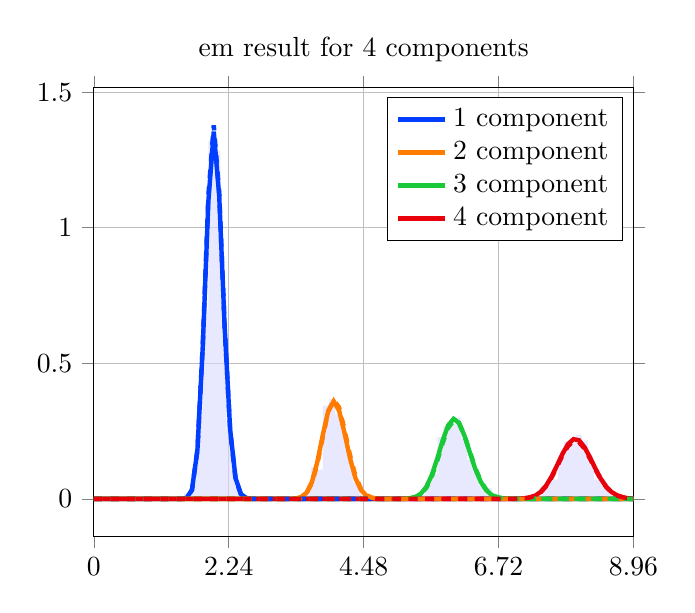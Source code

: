 \begin{tikzpicture}
\begin{axis}[title={em result for 4 components}, yticklabel style={/pgf/number format/fixed,
            /pgf/number format/precision=3}, grid={major}, yminorgrids={true}, tick align={outside}, xtick={0.0,2.239,4.478,6.717,8.956}, xmin={0.0}, xmax={8.956}, scaled y ticks={false}]
    \addplot[ybar interval, fill={blue!15}, forget plot, opacity={0.6}, draw={none}, bar width={5.0e-6}]
        table[row sep={\\}]
        {
            \\
            1.5  0.02  \\
            1.6  0.068  \\
            1.7  0.32  \\
            1.8  0.692  \\
            1.9  1.32  \\
            2.0  1.284  \\
            2.1  0.756  \\
            2.2  0.256  \\
            2.3  0.092  \\
            2.4  0.02  \\
            2.5  0.004  \\
            2.6  0.0  \\
            2.7  0.0  \\
            2.8  0.0  \\
            2.9  0.0  \\
            3.0  0.0  \\
            3.1  0.0  \\
            3.2  0.0  \\
            3.3  0.0  \\
            3.4  0.004  \\
            3.5  0.028  \\
            3.6  0.116  \\
            3.7  0.108  \\
            3.8  0.344  \\
            3.9  0.368  \\
            4.0  0.312  \\
            4.1  0.252  \\
            4.2  0.164  \\
            4.3  0.06  \\
            4.4  0.032  \\
            4.5  0.008  \\
            4.6  0.0  \\
            4.7  0.0  \\
            4.8  0.0  \\
            4.9  0.0  \\
            5.0  0.0  \\
            5.1  0.0  \\
            5.2  0.004  \\
            5.3  0.004  \\
            5.4  0.016  \\
            5.5  0.06  \\
            5.6  0.092  \\
            5.7  0.228  \\
            5.8  0.268  \\
            5.9  0.276  \\
            6.0  0.3  \\
            6.1  0.22  \\
            6.2  0.144  \\
            6.3  0.096  \\
            6.4  0.048  \\
            6.5  0.04  \\
            6.6  0.012  \\
            6.7  0.0  \\
            6.8  0.0  \\
            6.9  0.0  \\
            7.0  0.0  \\
            7.1  0.0  \\
            7.2  0.004  \\
            7.3  0.012  \\
            7.4  0.044  \\
            7.5  0.072  \\
            7.6  0.072  \\
            7.7  0.156  \\
            7.8  0.212  \\
            7.9  0.208  \\
            8.0  0.236  \\
            8.1  0.216  \\
            8.2  0.132  \\
            8.3  0.072  \\
            8.4  0.072  \\
            8.5  0.028  \\
            8.6  0.02  \\
            8.7  0.004  \\
            8.8  0.0  \\
            8.9  0.004  \\
            9.0  0.0  \\
        }
        ;
    \addplot[style={{ultra thick}}, color={rgb,1:red,0.008;green,0.243;blue,1.0}]
        table[row sep={\\}]
        {
            \\
            0.0  0.0  \\
            0.09  7.571e-183  \\
            0.181  1.328e-127  \\
            0.271  6.765e-97  \\
            0.362  3.101e-76  \\
            0.452  4.448e-61  \\
            0.543  2.104e-49  \\
            0.633  3.938e-40  \\
            0.724  1.285e-32  \\
            0.814  1.902e-26  \\
            0.905  2.454e-21  \\
            0.995  4.401e-17  \\
            1.086  1.546e-13  \\
            1.176  1.383e-10  \\
            1.266  3.854e-8  \\
            1.357  3.935e-6  \\
            1.447  0.0  \\
            1.538  0.003  \\
            1.628  0.033  \\
            1.719  0.18  \\
            1.809  0.568  \\
            1.9  1.096  \\
            1.99  1.355  \\
            2.081  1.116  \\
            2.171  0.634  \\
            2.262  0.256  \\
            2.352  0.076  \\
            2.442  0.017  \\
            2.533  0.003  \\
            2.623  0.0  \\
            2.714  3.813e-5  \\
            2.804  3.18e-6  \\
            2.895  2.161e-7  \\
            2.985  1.213e-8  \\
            3.076  5.68e-10  \\
            3.166  2.245e-11  \\
            3.257  7.558e-13  \\
            3.347  2.187e-14  \\
            3.438  5.48e-16  \\
            3.528  1.199e-17  \\
            3.619  2.305e-19  \\
            3.709  3.918e-21  \\
            3.799  5.928e-23  \\
            3.89  8.022e-25  \\
            3.98  9.762e-27  \\
            4.071  1.073e-28  \\
            4.161  1.071e-30  \\
            4.252  9.74e-33  \\
            4.342  8.104e-35  \\
            4.433  6.191e-37  \\
            4.523  4.359e-39  \\
            4.614  2.837e-41  \\
            4.704  1.712e-43  \\
            4.795  9.607e-46  \\
            4.885  5.027e-48  \\
            4.975  2.459e-50  \\
            5.066  1.127e-52  \\
            5.156  4.854e-55  \\
            5.247  1.968e-57  \\
            5.337  7.524e-60  \\
            5.428  2.719e-62  \\
            5.518  9.304e-65  \\
            5.609  3.02e-67  \\
            5.699  9.314e-70  \\
            5.79  2.734e-72  \\
            5.88  7.649e-75  \\
            5.971  2.043e-77  \\
            6.061  5.216e-80  \\
            6.151  1.275e-82  \\
            6.242  2.985e-85  \\
            6.332  6.709e-88  \\
            6.423  1.449e-90  \\
            6.513  3.008e-93  \\
            6.604  6.015e-96  \\
            6.694  1.159e-98  \\
            6.785  2.155e-101  \\
            6.875  3.869e-104  \\
            6.966  6.714e-107  \\
            7.056  1.127e-109  \\
            7.147  1.832e-112  \\
            7.237  2.886e-115  \\
            7.327  4.409e-118  \\
            7.418  6.536e-121  \\
            7.508  9.41e-124  \\
            7.599  1.317e-126  \\
            7.689  1.792e-129  \\
            7.78  2.373e-132  \\
            7.87  3.061e-135  \\
            7.961  3.847e-138  \\
            8.051  4.713e-141  \\
            8.142  5.633e-144  \\
            8.232  6.571e-147  \\
            8.323  7.486e-150  \\
            8.413  8.333e-153  \\
            8.503  9.067e-156  \\
            8.594  9.649e-159  \\
            8.684  1.005e-161  \\
            8.775  1.024e-164  \\
            8.865  1.022e-167  \\
            8.956  10.0e-171  \\
        }
        ;
    \addlegendentry {1 component}
    \addplot[style={{ultra thick}}, color={rgb,1:red,1.0;green,0.486;blue,0.0}]
        table[row sep={\\}]
        {
            \\
            0.0  0.0  \\
            0.09  0.0  \\
            0.181  0.0  \\
            0.271  3.916e-305  \\
            0.362  3.257e-259  \\
            0.452  1.768e-224  \\
            0.543  8.077e-197  \\
            0.633  4.839e-174  \\
            0.724  7.739e-155  \\
            0.814  2.308e-138  \\
            0.905  4.841e-124  \\
            0.995  1.84e-111  \\
            1.086  2.549e-100  \\
            1.176  2.188e-90  \\
            1.266  1.759e-81  \\
            1.357  1.837e-73  \\
            1.447  3.243e-66  \\
            1.538  1.2e-59  \\
            1.628  1.114e-53  \\
            1.719  3.013e-48  \\
            1.809  2.693e-43  \\
            1.9  8.866e-39  \\
            1.99  1.179e-34  \\
            2.081  6.874e-31  \\
            2.171  1.883e-27  \\
            2.262  2.578e-24  \\
            2.352  1.863e-21  \\
            2.442  7.457e-19  \\
            2.533  1.726e-16  \\
            2.623  2.4e-14  \\
            2.714  2.077e-12  \\
            2.804  1.153e-10  \\
            2.895  4.224e-9  \\
            2.985  1.048e-7  \\
            3.076  1.802e-6  \\
            3.166  2.194e-5  \\
            3.257  0.0  \\
            3.347  0.001  \\
            3.438  0.006  \\
            3.528  0.022  \\
            3.619  0.062  \\
            3.709  0.136  \\
            3.799  0.235  \\
            3.89  0.324  \\
            3.98  0.36  \\
            4.071  0.325  \\
            4.161  0.242  \\
            4.252  0.149  \\
            4.342  0.076  \\
            4.433  0.033  \\
            4.523  0.012  \\
            4.614  0.004  \\
            4.704  0.001  \\
            4.795  0.0  \\
            4.885  4.621e-5  \\
            4.975  8.061e-6  \\
            5.066  1.232e-6  \\
            5.156  1.659e-7  \\
            5.247  1.975e-8  \\
            5.337  2.088e-9  \\
            5.428  1.969e-10  \\
            5.518  1.661e-11  \\
            5.609  1.259e-12  \\
            5.699  8.606e-14  \\
            5.79  5.318e-15  \\
            5.88  2.981e-16  \\
            5.971  1.52e-17  \\
            6.061  7.075e-19  \\
            6.151  3.012e-20  \\
            6.242  1.176e-21  \\
            6.332  4.225e-23  \\
            6.423  1.399e-24  \\
            6.513  4.279e-26  \\
            6.604  1.212e-27  \\
            6.694  3.184e-29  \\
            6.785  7.779e-31  \\
            6.875  1.77e-32  \\
            6.966  3.76e-34  \\
            7.056  7.465e-36  \\
            7.147  1.388e-37  \\
            7.237  2.421e-39  \\
            7.327  3.968e-41  \\
            7.418  6.118e-43  \\
            7.508  8.891e-45  \\
            7.599  1.219e-46  \\
            7.689  1.58e-48  \\
            7.78  1.938e-50  \\
            7.87  2.252e-52  \\
            7.961  2.482e-54  \\
            8.051  2.599e-56  \\
            8.142  2.587e-58  \\
            8.232  2.451e-60  \\
            8.323  2.214e-62  \\
            8.413  1.907e-64  \\
            8.503  1.569e-66  \\
            8.594  1.233e-68  \\
            8.684  9.277e-71  \\
            8.775  6.683e-73  \\
            8.865  4.614e-75  \\
            8.956  3.056e-77  \\
        }
        ;
    \addlegendentry {2 component}
    \addplot[style={{ultra thick}}, color={rgb,1:red,0.102;green,0.788;blue,0.22}]
        table[row sep={\\}]
        {
            \\
            0.0  0.0  \\
            0.09  0.0  \\
            0.181  0.0  \\
            0.271  0.0  \\
            0.362  0.0  \\
            0.452  0.0  \\
            0.543  0.0  \\
            0.633  0.0  \\
            0.724  4.5e-322  \\
            0.814  2.268e-295  \\
            0.905  6.831e-272  \\
            0.995  4.993e-251  \\
            1.086  2.529e-232  \\
            1.176  1.97e-215  \\
            1.266  4.382e-200  \\
            1.357  4.55e-186  \\
            1.447  3.276e-173  \\
            1.538  2.261e-161  \\
            1.628  1.956e-150  \\
            1.719  2.656e-140  \\
            1.809  6.843e-131  \\
            1.9  3.935e-122  \\
            1.99  5.808e-114  \\
            2.081  2.483e-106  \\
            2.171  3.416e-99  \\
            2.262  1.659e-92  \\
            2.352  3.089e-86  \\
            2.442  2.368e-80  \\
            2.533  7.979e-75  \\
            2.623  1.251e-69  \\
            2.714  9.619e-65  \\
            2.804  3.799e-60  \\
            2.895  8.042e-56  \\
            2.985  9.48e-52  \\
            3.076  6.445e-48  \\
            3.166  2.609e-44  \\
            3.257  6.474e-41  \\
            3.347  1.012e-37  \\
            3.438  1.021e-34  \\
            3.528  6.798e-32  \\
            3.619  3.053e-29  \\
            3.709  9.43e-27  \\
            3.799  2.039e-24  \\
            3.89  3.139e-22  \\
            3.98  3.494e-20  \\
            4.071  2.854e-18  \\
            4.161  1.734e-16  \\
            4.252  7.939e-15  \\
            4.342  2.771e-13  \\
            4.433  7.455e-12  \\
            4.523  1.563e-10  \\
            4.614  2.578e-9  \\
            4.704  3.378e-8  \\
            4.795  3.546e-7  \\
            4.885  3.007e-6  \\
            4.975  2.077e-5  \\
            5.066  0.0  \\
            5.156  0.001  \\
            5.247  0.002  \\
            5.337  0.007  \\
            5.428  0.019  \\
            5.518  0.044  \\
            5.609  0.088  \\
            5.699  0.148  \\
            5.79  0.216  \\
            5.88  0.271  \\
            5.971  0.295  \\
            6.061  0.28  \\
            6.151  0.233  \\
            6.242  0.17  \\
            6.332  0.109  \\
            6.423  0.062  \\
            6.513  0.032  \\
            6.604  0.014  \\
            6.694  0.006  \\
            6.785  0.002  \\
            6.875  0.001  \\
            6.966  0.0  \\
            7.056  5.184e-5  \\
            7.147  1.242e-5  \\
            7.237  2.704e-6  \\
            7.327  5.359e-7  \\
            7.418  9.695e-8  \\
            7.508  1.604e-8  \\
            7.599  2.434e-9  \\
            7.689  3.392e-10  \\
            7.78  4.351e-11  \\
            7.87  5.146e-12  \\
            7.961  5.624e-13  \\
            8.051  5.688e-14  \\
            8.142  5.334e-15  \\
            8.232  4.646e-16  \\
            8.323  3.764e-17  \\
            8.413  2.841e-18  \\
            8.503  2.0e-19  \\
            8.594  1.316e-20  \\
            8.684  8.106e-22  \\
            8.775  4.678e-23  \\
            8.865  2.533e-24  \\
            8.956  1.288e-25  \\
        }
        ;
    \addlegendentry {3 component}
    \addplot[style={{ultra thick}}, color={rgb,1:red,0.91;green,0.0;blue,0.043}]
        table[row sep={\\}]
        {
            \\
            0.0  0.0  \\
            0.09  0.0  \\
            0.181  0.0  \\
            0.271  0.0  \\
            0.362  0.0  \\
            0.452  0.0  \\
            0.543  0.0  \\
            0.633  0.0  \\
            0.724  0.0  \\
            0.814  0.0  \\
            0.905  0.0  \\
            0.995  0.0  \\
            1.086  0.0  \\
            1.176  0.0  \\
            1.266  0.0  \\
            1.357  0.0  \\
            1.447  4.485e-310  \\
            1.538  5.784e-293  \\
            1.628  4.674e-277  \\
            1.719  3.194e-262  \\
            1.809  2.378e-248  \\
            1.9  2.395e-235  \\
            1.99  3.932e-223  \\
            2.081  1.236e-211  \\
            2.171  8.567e-201  \\
            2.262  1.481e-190  \\
            2.352  7.121e-181  \\
            2.442  1.049e-171  \\
            2.533  5.158e-163  \\
            2.623  9.147e-155  \\
            2.714  6.269e-147  \\
            2.804  1.767e-139  \\
            2.895  2.168e-132  \\
            2.985  1.218e-125  \\
            3.076  3.284e-119  \\
            3.166  4.434e-113  \\
            3.257  3.118e-107  \\
            3.347  1.183e-101  \\
            3.438  2.503e-96  \\
            3.528  3.044e-91  \\
            3.619  2.189e-86  \\
            3.709  9.552e-82  \\
            3.799  2.591e-77  \\
            3.89  4.466e-73  \\
            3.98  4.996e-69  \\
            4.071  3.699e-65  \\
            4.161  1.845e-61  \\
            4.252  6.31e-58  \\
            4.342  1.503e-54  \\
            4.433  2.529e-51  \\
            4.523  3.052e-48  \\
            4.614  2.675e-45  \\
            4.704  1.724e-42  \\
            4.795  8.267e-40  \\
            4.885  2.983e-37  \\
            4.975  8.183e-35  \\
            5.066  1.723e-32  \\
            5.156  2.813e-30  \\
            5.247  3.591e-28  \\
            5.337  3.614e-26  \\
            5.428  2.891e-24  \\
            5.518  1.852e-22  \\
            5.609  9.574e-21  \\
            5.699  4.02e-19  \\
            5.79  1.38e-17  \\
            5.88  3.897e-16  \\
            5.971  9.108e-15  \\
            6.061  1.772e-13  \\
            6.151  2.885e-12  \\
            6.242  3.952e-11  \\
            6.332  4.577e-10  \\
            6.423  4.503e-9  \\
            6.513  3.78e-8  \\
            6.604  2.721e-7  \\
            6.694  1.685e-6  \\
            6.785  9.02e-6  \\
            6.875  4.189e-5  \\
            6.966  0.0  \\
            7.056  0.001  \\
            7.147  0.002  \\
            7.237  0.005  \\
            7.327  0.012  \\
            7.418  0.026  \\
            7.508  0.049  \\
            7.599  0.083  \\
            7.689  0.124  \\
            7.78  0.167  \\
            7.87  0.202  \\
            7.961  0.22  \\
            8.051  0.216  \\
            8.142  0.191  \\
            8.232  0.154  \\
            8.323  0.112  \\
            8.413  0.074  \\
            8.503  0.045  \\
            8.594  0.025  \\
            8.684  0.013  \\
            8.775  0.006  \\
            8.865  0.002  \\
            8.956  0.001  \\
        }
        ;
    \addlegendentry {4 component}
    \addplot[style={{ultra thick, dashed}}, color={rgb,1:red,0.008;green,0.243;blue,1.0}]
        table[row sep={\\}]
        {
            \\
            0.0  0.0  \\
            0.09  3.167e-185  \\
            0.181  2.999e-129  \\
            0.271  3.894e-98  \\
            0.362  3.345e-77  \\
            0.452  7.599e-62  \\
            0.543  5.118e-50  \\
            0.633  1.267e-40  \\
            0.724  5.181e-33  \\
            0.814  9.226e-27  \\
            0.905  1.387e-21  \\
            0.995  2.821e-17  \\
            1.086  1.101e-13  \\
            1.176  1.073e-10  \\
            1.266  3.21e-8  \\
            1.357  3.471e-6  \\
            1.447  0.0  \\
            1.538  0.003  \\
            1.628  0.032  \\
            1.719  0.18  \\
            1.809  0.575  \\
            1.9  1.116  \\
            1.99  1.378  \\
            2.081  1.128  \\
            2.171  0.633  \\
            2.262  0.252  \\
            2.352  0.073  \\
            2.442  0.016  \\
            2.533  0.003  \\
            2.623  0.0  \\
            2.714  3.268e-5  \\
            2.804  2.627e-6  \\
            2.895  1.716e-7  \\
            2.985  9.23e-9  \\
            3.076  4.135e-10  \\
            3.166  1.56e-11  \\
            3.257  4.999e-13  \\
            3.347  1.374e-14  \\
            3.438  3.267e-16  \\
            3.528  6.766e-18  \\
            3.619  1.229e-19  \\
            3.709  1.972e-21  \\
            3.799  2.811e-23  \\
            3.89  3.579e-25  \\
            3.98  4.091e-27  \\
            4.071  4.22e-29  \\
            4.161  3.945e-31  \\
            4.252  3.358e-33  \\
            4.342  2.611e-35  \\
            4.433  1.862e-37  \\
            4.523  1.223e-39  \\
            4.614  7.414e-42  \\
            4.704  4.164e-44  \\
            4.795  2.173e-46  \\
            4.885  1.056e-48  \\
            4.975  4.795e-51  \\
            5.066  2.038e-53  \\
            5.156  8.132e-56  \\
            5.247  3.052e-58  \\
            5.337  1.079e-60  \\
            5.428  3.606e-63  \\
            5.518  1.14e-65  \\
            5.609  3.415e-68  \\
            5.699  9.715e-71  \\
            5.79  2.629e-73  \\
            5.88  6.775e-76  \\
            5.971  1.666e-78  \\
            6.061  3.914e-81  \\
            6.151  8.795e-84  \\
            6.242  1.893e-86  \\
            6.332  3.908e-89  \\
            6.423  7.747e-92  \\
            6.513  1.476e-94  \\
            6.604  2.707e-97  \\
            6.694  4.782e-100  \\
            6.785  8.146e-103  \\
            6.875  1.339e-105  \\
            6.966  2.128e-108  \\
            7.056  3.268e-111  \\
            7.147  4.859e-114  \\
            7.237  6.997e-117  \\
            7.327  9.768e-120  \\
            7.418  1.323e-122  \\
            7.508  1.739e-125  \\
            7.599  2.221e-128  \\
            7.689  2.759e-131  \\
            7.78  3.332e-134  \\
            7.87  3.919e-137  \\
            7.961  4.489e-140  \\
            8.051  5.011e-143  \\
            8.142  5.456e-146  \\
            8.232  5.796e-149  \\
            8.323  6.01e-152  \\
            8.413  6.088e-155  \\
            8.503  6.027e-158  \\
            8.594  5.833e-161  \\
            8.684  5.522e-164  \\
            8.775  5.117e-167  \\
            8.865  4.641e-170  \\
            8.956  4.124e-173  \\
        }
        ;
    \addplot[style={{ultra thick, dashed}}, color={rgb,1:red,1.0;green,0.486;blue,0.0}]
        table[row sep={\\}]
        {
            \\
            0.0  0.0  \\
            0.09  0.0  \\
            0.181  0.0  \\
            0.271  1.881e-305  \\
            0.362  1.571e-259  \\
            0.452  8.599e-225  \\
            0.543  3.972e-197  \\
            0.633  2.41e-174  \\
            0.724  3.909e-155  \\
            0.814  1.184e-138  \\
            0.905  2.522e-124  \\
            0.995  9.742e-112  \\
            1.086  1.373e-100  \\
            1.176  1.199e-90  \\
            1.266  9.813e-82  \\
            1.357  1.043e-73  \\
            1.447  1.876e-66  \\
            1.538  7.073e-60  \\
            1.628  6.691e-54  \\
            1.719  1.844e-48  \\
            1.809  1.68e-43  \\
            1.9  5.637e-39  \\
            1.99  7.646e-35  \\
            2.081  4.544e-31  \\
            2.171  1.269e-27  \\
            2.262  1.773e-24  \\
            2.352  1.307e-21  \\
            2.442  5.336e-19  \\
            2.533  1.26e-16  \\
            2.623  1.788e-14  \\
            2.714  1.578e-12  \\
            2.804  8.942e-11  \\
            2.895  3.344e-9  \\
            2.985  8.466e-8  \\
            3.076  1.486e-6  \\
            3.166  1.846e-5  \\
            3.257  0.0  \\
            3.347  0.001  \\
            3.438  0.005  \\
            3.528  0.02  \\
            3.619  0.058  \\
            3.709  0.129  \\
            3.799  0.228  \\
            3.89  0.321  \\
            3.98  0.365  \\
            4.071  0.337  \\
            4.161  0.255  \\
            4.252  0.16  \\
            4.342  0.084  \\
            4.433  0.037  \\
            4.523  0.014  \\
            4.614  0.004  \\
            4.704  0.001  \\
            4.795  0.0  \\
            4.885  5.783e-5  \\
            4.975  1.03e-5  \\
            5.066  1.609e-6  \\
            5.156  2.212e-7  \\
            5.247  2.69e-8  \\
            5.337  2.906e-9  \\
            5.428  2.798e-10  \\
            5.518  2.412e-11  \\
            5.609  1.868e-12  \\
            5.699  1.304e-13  \\
            5.79  8.23e-15  \\
            5.88  4.713e-16  \\
            5.971  2.456e-17  \\
            6.061  1.167e-18  \\
            6.151  5.078e-20  \\
            6.242  2.026e-21  \\
            6.332  7.435e-23  \\
            6.423  2.515e-24  \\
            6.513  7.858e-26  \\
            6.604  2.274e-27  \\
            6.694  6.104e-29  \\
            6.785  1.524e-30  \\
            6.875  3.542e-32  \\
            6.966  7.687e-34  \\
            7.056  1.559e-35  \\
            7.147  2.963e-37  \\
            7.237  5.28e-39  \\
            7.327  8.841e-41  \\
            7.418  1.393e-42  \\
            7.508  2.068e-44  \\
            7.599  2.899e-46  \\
            7.689  3.838e-48  \\
            7.78  4.81e-50  \\
            7.87  5.711e-52  \\
            7.961  6.432e-54  \\
            8.051  6.881e-56  \\
            8.142  6.999e-58  \\
            8.232  6.777e-60  \\
            8.323  6.254e-62  \\
            8.413  5.505e-64  \\
            8.503  4.627e-66  \\
            8.594  3.718e-68  \\
            8.684  2.858e-70  \\
            8.775  2.104e-72  \\
            8.865  1.484e-74  \\
            8.956  1.005e-76  \\
        }
        ;
    \addplot[style={{ultra thick, dashed}}, color={rgb,1:red,0.102;green,0.788;blue,0.22}]
        table[row sep={\\}]
        {
            \\
            0.0  0.0  \\
            0.09  0.0  \\
            0.181  0.0  \\
            0.271  0.0  \\
            0.362  0.0  \\
            0.452  0.0  \\
            0.543  0.0  \\
            0.633  0.0  \\
            0.724  2.6e-322  \\
            0.814  1.213e-295  \\
            0.905  3.664e-272  \\
            0.995  2.688e-251  \\
            1.086  1.368e-232  \\
            1.176  1.071e-215  \\
            1.266  2.397e-200  \\
            1.357  2.506e-186  \\
            1.447  1.817e-173  \\
            1.538  1.264e-161  \\
            1.628  1.102e-150  \\
            1.719  1.509e-140  \\
            1.809  3.922e-131  \\
            1.9  2.276e-122  \\
            1.99  3.39e-114  \\
            2.081  1.463e-106  \\
            2.171  2.033e-99  \\
            2.262  9.975e-93  \\
            2.352  1.876e-86  \\
            2.442  1.453e-80  \\
            2.533  4.946e-75  \\
            2.623  7.839e-70  \\
            2.714  6.092e-65  \\
            2.804  2.432e-60  \\
            2.895  5.206e-56  \\
            2.985  6.205e-52  \\
            3.076  4.266e-48  \\
            3.166  1.747e-44  \\
            3.257  4.384e-41  \\
            3.347  6.931e-38  \\
            3.438  7.072e-35  \\
            3.528  4.766e-32  \\
            3.619  2.166e-29  \\
            3.709  6.768e-27  \\
            3.799  1.481e-24  \\
            3.89  2.307e-22  \\
            3.98  2.599e-20  \\
            4.071  2.149e-18  \\
            4.161  1.322e-16  \\
            4.252  6.125e-15  \\
            4.342  2.164e-13  \\
            4.433  5.895e-12  \\
            4.523  1.251e-10  \\
            4.614  2.09e-9  \\
            4.704  2.772e-8  \\
            4.795  2.946e-7  \\
            4.885  2.53e-6  \\
            4.975  1.769e-5  \\
            5.066  0.0  \\
            5.156  0.0  \\
            5.247  0.002  \\
            5.337  0.006  \\
            5.428  0.017  \\
            5.518  0.041  \\
            5.609  0.082  \\
            5.699  0.14  \\
            5.79  0.206  \\
            5.88  0.262  \\
            5.971  0.289  \\
            6.061  0.278  \\
            6.151  0.234  \\
            6.242  0.173  \\
            6.332  0.113  \\
            6.423  0.065  \\
            6.513  0.033  \\
            6.604  0.015  \\
            6.694  0.006  \\
            6.785  0.002  \\
            6.875  0.001  \\
            6.966  0.0  \\
            7.056  5.945e-5  \\
            7.147  1.443e-5  \\
            7.237  3.183e-6  \\
            7.327  6.394e-7  \\
            7.418  1.172e-7  \\
            7.508  1.966e-8  \\
            7.599  3.022e-9  \\
            7.689  4.268e-10  \\
            7.78  5.548e-11  \\
            7.87  6.65e-12  \\
            7.961  7.365e-13  \\
            8.051  7.55e-14  \\
            8.142  7.175e-15  \\
            8.232  6.333e-16  \\
            8.323  5.2e-17  \\
            8.413  3.978e-18  \\
            8.503  2.839e-19  \\
            8.594  1.894e-20  \\
            8.684  1.182e-21  \\
            8.775  6.913e-23  \\
            8.865  3.794e-24  \\
            8.956  1.956e-25  \\
        }
        ;
    \addplot[style={{ultra thick, dashed}}, color={rgb,1:red,0.91;green,0.0;blue,0.043}]
        table[row sep={\\}]
        {
            \\
            0.0  0.0  \\
            0.09  0.0  \\
            0.181  0.0  \\
            0.271  0.0  \\
            0.362  0.0  \\
            0.452  0.0  \\
            0.543  0.0  \\
            0.633  0.0  \\
            0.724  0.0  \\
            0.814  0.0  \\
            0.905  0.0  \\
            0.995  0.0  \\
            1.086  0.0  \\
            1.176  0.0  \\
            1.266  0.0  \\
            1.357  0.0  \\
            1.447  4.443e-310  \\
            1.538  5.699e-293  \\
            1.628  4.583e-277  \\
            1.719  3.117e-262  \\
            1.809  2.311e-248  \\
            1.9  2.319e-235  \\
            1.99  3.794e-223  \\
            2.081  1.189e-211  \\
            2.171  8.217e-201  \\
            2.262  1.417e-190  \\
            2.352  6.794e-181  \\
            2.442  9.985e-172  \\
            2.533  4.9e-163  \\
            2.623  8.674e-155  \\
            2.714  5.934e-147  \\
            2.804  1.67e-139  \\
            2.895  2.046e-132  \\
            2.985  1.148e-125  \\
            3.076  3.091e-119  \\
            3.166  4.17e-113  \\
            3.257  2.929e-107  \\
            3.347  1.11e-101  \\
            3.438  2.348e-96  \\
            3.528  2.854e-91  \\
            3.619  2.051e-86  \\
            3.709  8.945e-82  \\
            3.799  2.425e-77  \\
            3.89  4.179e-73  \\
            3.98  4.675e-69  \\
            4.071  3.46e-65  \\
            4.161  1.726e-61  \\
            4.252  5.902e-58  \\
            4.342  1.406e-54  \\
            4.433  2.366e-51  \\
            4.523  2.855e-48  \\
            4.614  2.503e-45  \\
            4.704  1.614e-42  \\
            4.795  7.741e-40  \\
            4.885  2.794e-37  \\
            4.975  7.668e-35  \\
            5.066  1.616e-32  \\
            5.156  2.639e-30  \\
            5.247  3.37e-28  \\
            5.337  3.394e-26  \\
            5.428  2.717e-24  \\
            5.518  1.742e-22  \\
            5.609  9.008e-21  \\
            5.699  3.785e-19  \\
            5.79  1.3e-17  \\
            5.88  3.675e-16  \\
            5.971  8.597e-15  \\
            6.061  1.674e-13  \\
            6.151  2.728e-12  \\
            6.242  3.74e-11  \\
            6.332  4.336e-10  \\
            6.423  4.27e-9  \\
            6.513  3.589e-8  \\
            6.604  2.585e-7  \\
            6.694  1.603e-6  \\
            6.785  8.59e-6  \\
            6.875  3.993e-5  \\
            6.966  0.0  \\
            7.056  0.001  \\
            7.147  0.002  \\
            7.237  0.005  \\
            7.327  0.012  \\
            7.418  0.025  \\
            7.508  0.047  \\
            7.599  0.08  \\
            7.689  0.12  \\
            7.78  0.161  \\
            7.87  0.195  \\
            7.961  0.213  \\
            8.051  0.209  \\
            8.142  0.186  \\
            8.232  0.149  \\
            8.323  0.109  \\
            8.413  0.073  \\
            8.503  0.044  \\
            8.594  0.024  \\
            8.684  0.012  \\
            8.775  0.006  \\
            8.865  0.002  \\
            8.956  0.001  \\
        }
        ;
\end{axis}
\end{tikzpicture}
